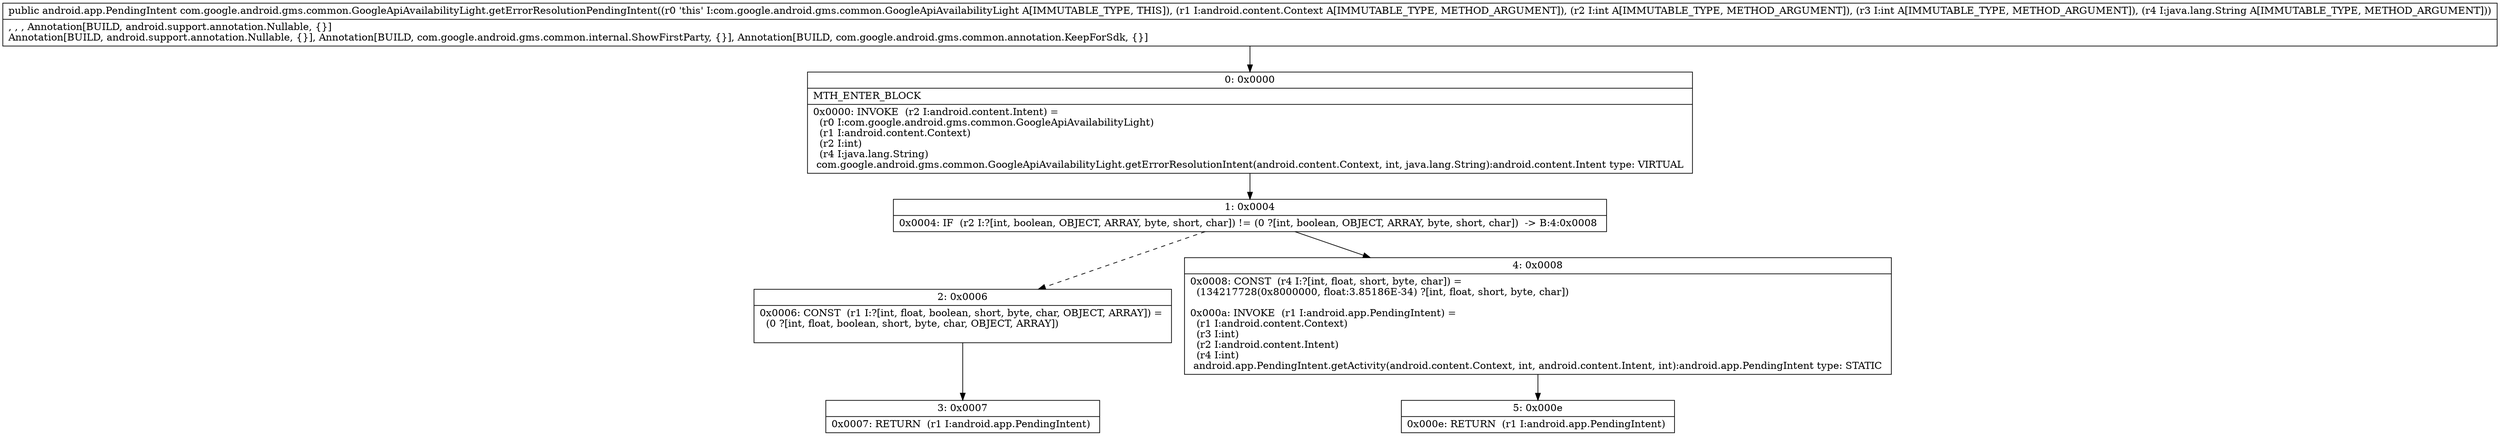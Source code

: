 digraph "CFG forcom.google.android.gms.common.GoogleApiAvailabilityLight.getErrorResolutionPendingIntent(Landroid\/content\/Context;IILjava\/lang\/String;)Landroid\/app\/PendingIntent;" {
Node_0 [shape=record,label="{0\:\ 0x0000|MTH_ENTER_BLOCK\l|0x0000: INVOKE  (r2 I:android.content.Intent) = \l  (r0 I:com.google.android.gms.common.GoogleApiAvailabilityLight)\l  (r1 I:android.content.Context)\l  (r2 I:int)\l  (r4 I:java.lang.String)\l com.google.android.gms.common.GoogleApiAvailabilityLight.getErrorResolutionIntent(android.content.Context, int, java.lang.String):android.content.Intent type: VIRTUAL \l}"];
Node_1 [shape=record,label="{1\:\ 0x0004|0x0004: IF  (r2 I:?[int, boolean, OBJECT, ARRAY, byte, short, char]) != (0 ?[int, boolean, OBJECT, ARRAY, byte, short, char])  \-\> B:4:0x0008 \l}"];
Node_2 [shape=record,label="{2\:\ 0x0006|0x0006: CONST  (r1 I:?[int, float, boolean, short, byte, char, OBJECT, ARRAY]) = \l  (0 ?[int, float, boolean, short, byte, char, OBJECT, ARRAY])\l \l}"];
Node_3 [shape=record,label="{3\:\ 0x0007|0x0007: RETURN  (r1 I:android.app.PendingIntent) \l}"];
Node_4 [shape=record,label="{4\:\ 0x0008|0x0008: CONST  (r4 I:?[int, float, short, byte, char]) = \l  (134217728(0x8000000, float:3.85186E\-34) ?[int, float, short, byte, char])\l \l0x000a: INVOKE  (r1 I:android.app.PendingIntent) = \l  (r1 I:android.content.Context)\l  (r3 I:int)\l  (r2 I:android.content.Intent)\l  (r4 I:int)\l android.app.PendingIntent.getActivity(android.content.Context, int, android.content.Intent, int):android.app.PendingIntent type: STATIC \l}"];
Node_5 [shape=record,label="{5\:\ 0x000e|0x000e: RETURN  (r1 I:android.app.PendingIntent) \l}"];
MethodNode[shape=record,label="{public android.app.PendingIntent com.google.android.gms.common.GoogleApiAvailabilityLight.getErrorResolutionPendingIntent((r0 'this' I:com.google.android.gms.common.GoogleApiAvailabilityLight A[IMMUTABLE_TYPE, THIS]), (r1 I:android.content.Context A[IMMUTABLE_TYPE, METHOD_ARGUMENT]), (r2 I:int A[IMMUTABLE_TYPE, METHOD_ARGUMENT]), (r3 I:int A[IMMUTABLE_TYPE, METHOD_ARGUMENT]), (r4 I:java.lang.String A[IMMUTABLE_TYPE, METHOD_ARGUMENT]))  | , , , Annotation[BUILD, android.support.annotation.Nullable, \{\}]\lAnnotation[BUILD, android.support.annotation.Nullable, \{\}], Annotation[BUILD, com.google.android.gms.common.internal.ShowFirstParty, \{\}], Annotation[BUILD, com.google.android.gms.common.annotation.KeepForSdk, \{\}]\l}"];
MethodNode -> Node_0;
Node_0 -> Node_1;
Node_1 -> Node_2[style=dashed];
Node_1 -> Node_4;
Node_2 -> Node_3;
Node_4 -> Node_5;
}

